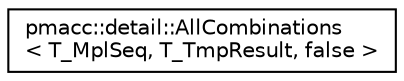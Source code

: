 digraph "Graphical Class Hierarchy"
{
 // LATEX_PDF_SIZE
  edge [fontname="Helvetica",fontsize="10",labelfontname="Helvetica",labelfontsize="10"];
  node [fontname="Helvetica",fontsize="10",shape=record];
  rankdir="LR";
  Node0 [label="pmacc::detail::AllCombinations\l\< T_MplSeq, T_TmpResult, false \>",height=0.2,width=0.4,color="black", fillcolor="white", style="filled",URL="$structpmacc_1_1detail_1_1_all_combinations_3_01_t___mpl_seq_00_01_t___tmp_result_00_01false_01_4.html",tooltip="implementation for inner recursive creation"];
}
